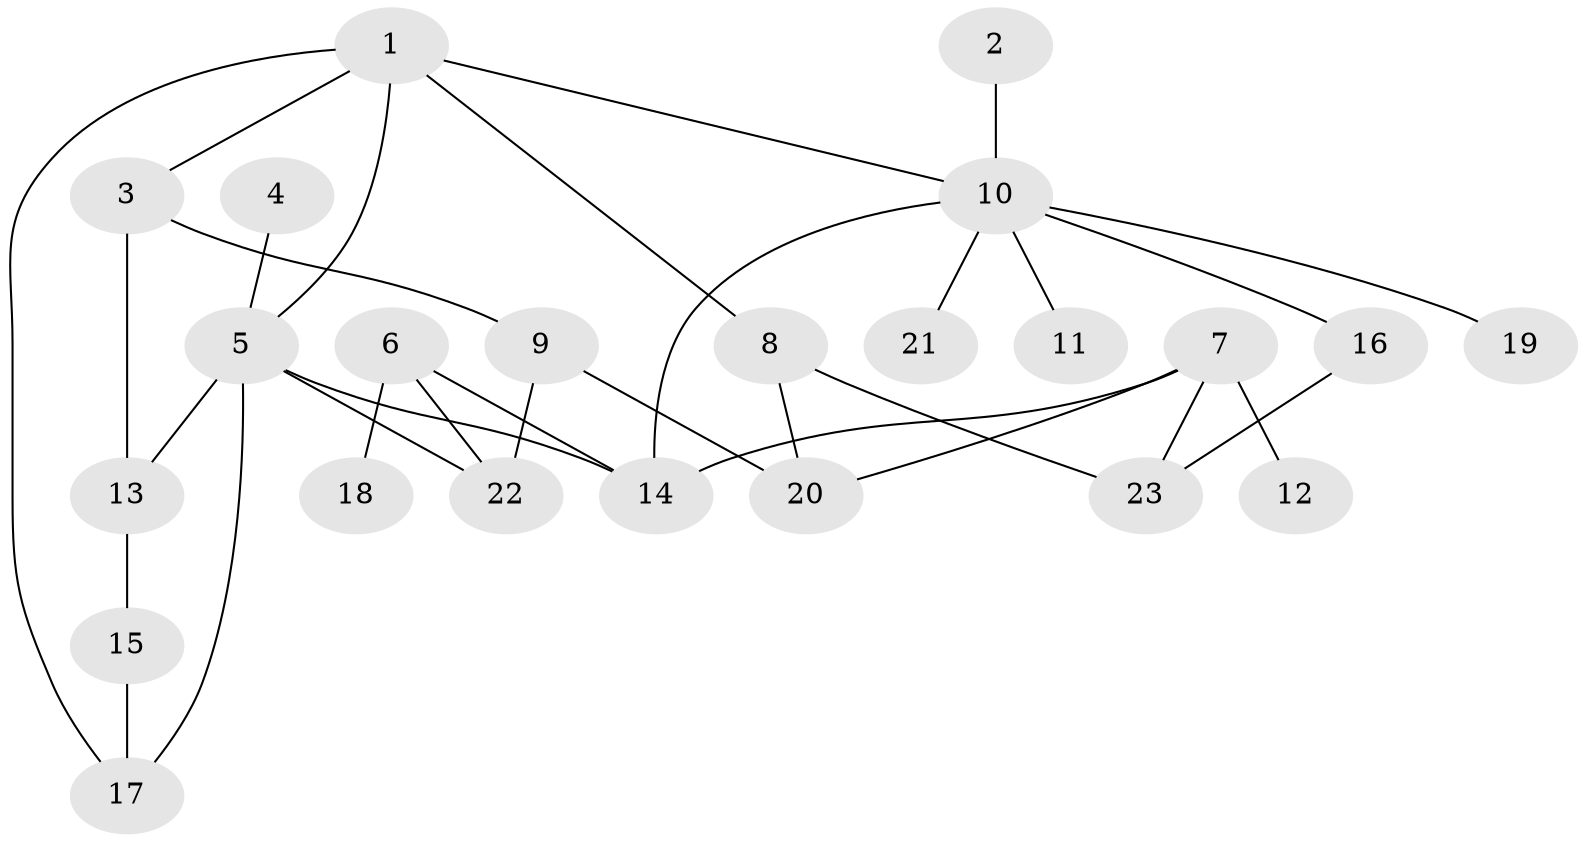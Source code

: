 // original degree distribution, {5: 0.013513513513513514, 9: 0.013513513513513514, 10: 0.013513513513513514, 3: 0.22972972972972974, 4: 0.0945945945945946, 2: 0.32432432432432434, 1: 0.3108108108108108}
// Generated by graph-tools (version 1.1) at 2025/35/03/04/25 23:35:59]
// undirected, 23 vertices, 32 edges
graph export_dot {
  node [color=gray90,style=filled];
  1;
  2;
  3;
  4;
  5;
  6;
  7;
  8;
  9;
  10;
  11;
  12;
  13;
  14;
  15;
  16;
  17;
  18;
  19;
  20;
  21;
  22;
  23;
  1 -- 3 [weight=1.0];
  1 -- 5 [weight=1.0];
  1 -- 8 [weight=1.0];
  1 -- 10 [weight=1.0];
  1 -- 17 [weight=1.0];
  2 -- 10 [weight=1.0];
  3 -- 9 [weight=1.0];
  3 -- 13 [weight=1.0];
  4 -- 5 [weight=1.0];
  5 -- 13 [weight=1.0];
  5 -- 14 [weight=1.0];
  5 -- 17 [weight=1.0];
  5 -- 22 [weight=3.0];
  6 -- 14 [weight=1.0];
  6 -- 18 [weight=1.0];
  6 -- 22 [weight=1.0];
  7 -- 12 [weight=1.0];
  7 -- 14 [weight=1.0];
  7 -- 20 [weight=1.0];
  7 -- 23 [weight=1.0];
  8 -- 20 [weight=1.0];
  8 -- 23 [weight=1.0];
  9 -- 20 [weight=1.0];
  9 -- 22 [weight=2.0];
  10 -- 11 [weight=1.0];
  10 -- 14 [weight=1.0];
  10 -- 16 [weight=1.0];
  10 -- 19 [weight=1.0];
  10 -- 21 [weight=1.0];
  13 -- 15 [weight=1.0];
  15 -- 17 [weight=1.0];
  16 -- 23 [weight=1.0];
}
